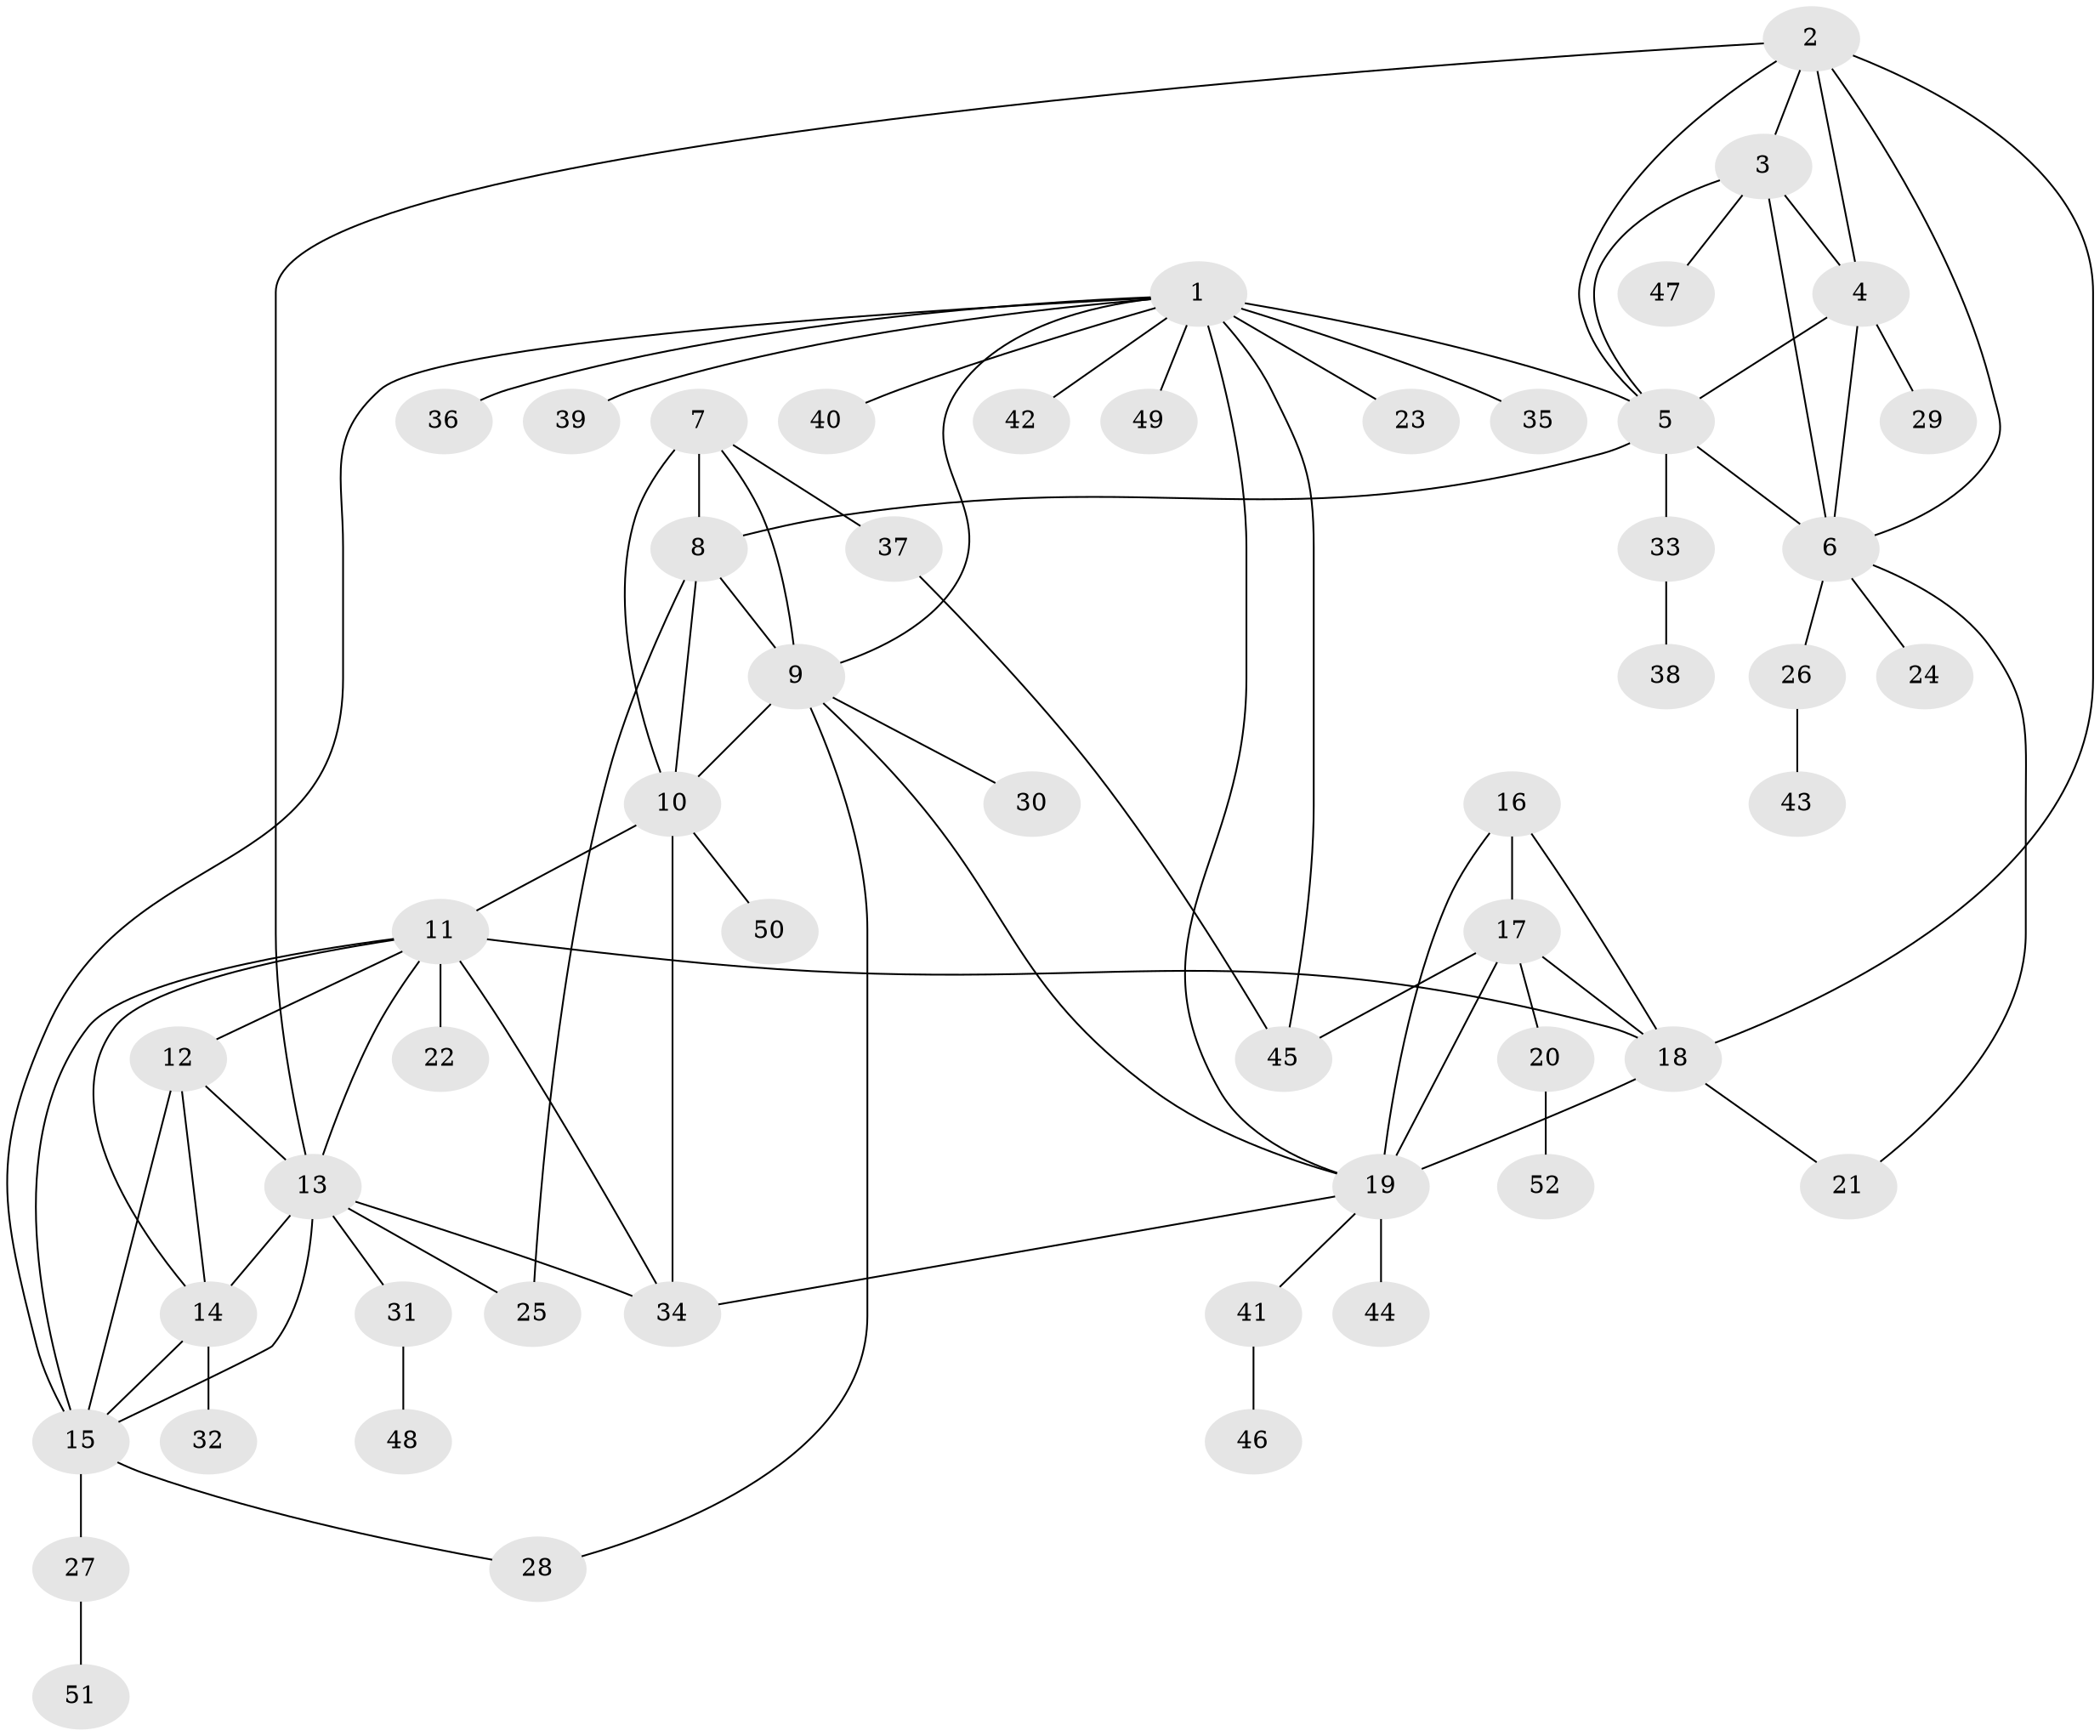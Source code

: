 // original degree distribution, {10: 0.0392156862745098, 7: 0.0784313725490196, 4: 0.029411764705882353, 8: 0.049019607843137254, 6: 0.0196078431372549, 9: 0.00980392156862745, 11: 0.00980392156862745, 5: 0.00980392156862745, 3: 0.0784313725490196, 2: 0.13725490196078433, 1: 0.5392156862745098}
// Generated by graph-tools (version 1.1) at 2025/37/03/09/25 02:37:30]
// undirected, 52 vertices, 83 edges
graph export_dot {
graph [start="1"]
  node [color=gray90,style=filled];
  1;
  2;
  3;
  4;
  5;
  6;
  7;
  8;
  9;
  10;
  11;
  12;
  13;
  14;
  15;
  16;
  17;
  18;
  19;
  20;
  21;
  22;
  23;
  24;
  25;
  26;
  27;
  28;
  29;
  30;
  31;
  32;
  33;
  34;
  35;
  36;
  37;
  38;
  39;
  40;
  41;
  42;
  43;
  44;
  45;
  46;
  47;
  48;
  49;
  50;
  51;
  52;
  1 -- 5 [weight=2.0];
  1 -- 9 [weight=1.0];
  1 -- 15 [weight=1.0];
  1 -- 19 [weight=1.0];
  1 -- 23 [weight=1.0];
  1 -- 35 [weight=2.0];
  1 -- 36 [weight=1.0];
  1 -- 39 [weight=1.0];
  1 -- 40 [weight=1.0];
  1 -- 42 [weight=1.0];
  1 -- 45 [weight=1.0];
  1 -- 49 [weight=1.0];
  2 -- 3 [weight=1.0];
  2 -- 4 [weight=1.0];
  2 -- 5 [weight=1.0];
  2 -- 6 [weight=1.0];
  2 -- 13 [weight=1.0];
  2 -- 18 [weight=1.0];
  3 -- 4 [weight=1.0];
  3 -- 5 [weight=1.0];
  3 -- 6 [weight=1.0];
  3 -- 47 [weight=1.0];
  4 -- 5 [weight=1.0];
  4 -- 6 [weight=1.0];
  4 -- 29 [weight=1.0];
  5 -- 6 [weight=1.0];
  5 -- 8 [weight=1.0];
  5 -- 33 [weight=2.0];
  6 -- 21 [weight=1.0];
  6 -- 24 [weight=1.0];
  6 -- 26 [weight=1.0];
  7 -- 8 [weight=1.0];
  7 -- 9 [weight=3.0];
  7 -- 10 [weight=1.0];
  7 -- 37 [weight=1.0];
  8 -- 9 [weight=2.0];
  8 -- 10 [weight=1.0];
  8 -- 25 [weight=1.0];
  9 -- 10 [weight=2.0];
  9 -- 19 [weight=1.0];
  9 -- 28 [weight=1.0];
  9 -- 30 [weight=1.0];
  10 -- 11 [weight=1.0];
  10 -- 34 [weight=3.0];
  10 -- 50 [weight=1.0];
  11 -- 12 [weight=1.0];
  11 -- 13 [weight=1.0];
  11 -- 14 [weight=1.0];
  11 -- 15 [weight=1.0];
  11 -- 18 [weight=1.0];
  11 -- 22 [weight=2.0];
  11 -- 34 [weight=1.0];
  12 -- 13 [weight=3.0];
  12 -- 14 [weight=1.0];
  12 -- 15 [weight=1.0];
  13 -- 14 [weight=1.0];
  13 -- 15 [weight=1.0];
  13 -- 25 [weight=1.0];
  13 -- 31 [weight=1.0];
  13 -- 34 [weight=1.0];
  14 -- 15 [weight=1.0];
  14 -- 32 [weight=2.0];
  15 -- 27 [weight=1.0];
  15 -- 28 [weight=1.0];
  16 -- 17 [weight=6.0];
  16 -- 18 [weight=1.0];
  16 -- 19 [weight=1.0];
  17 -- 18 [weight=2.0];
  17 -- 19 [weight=2.0];
  17 -- 20 [weight=1.0];
  17 -- 45 [weight=1.0];
  18 -- 19 [weight=1.0];
  18 -- 21 [weight=1.0];
  19 -- 34 [weight=1.0];
  19 -- 41 [weight=1.0];
  19 -- 44 [weight=2.0];
  20 -- 52 [weight=1.0];
  26 -- 43 [weight=1.0];
  27 -- 51 [weight=1.0];
  31 -- 48 [weight=1.0];
  33 -- 38 [weight=1.0];
  37 -- 45 [weight=1.0];
  41 -- 46 [weight=1.0];
}
